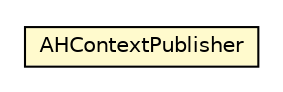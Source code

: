 #!/usr/local/bin/dot
#
# Class diagram 
# Generated by UMLGraph version R5_6-24-gf6e263 (http://www.umlgraph.org/)
#

digraph G {
	edge [fontname="Helvetica",fontsize=10,labelfontname="Helvetica",labelfontsize=10];
	node [fontname="Helvetica",fontsize=10,shape=plaintext];
	nodesep=0.25;
	ranksep=0.5;
	// org.universAAL.lddi.exporter.activityhub.AHContextPublisher
	c41527 [label=<<table title="org.universAAL.lddi.exporter.activityhub.AHContextPublisher" border="0" cellborder="1" cellspacing="0" cellpadding="2" port="p" bgcolor="lemonChiffon" href="./AHContextPublisher.html">
		<tr><td><table border="0" cellspacing="0" cellpadding="1">
<tr><td align="center" balign="center"> AHContextPublisher </td></tr>
		</table></td></tr>
		</table>>, URL="./AHContextPublisher.html", fontname="Helvetica", fontcolor="black", fontsize=10.0];
}

